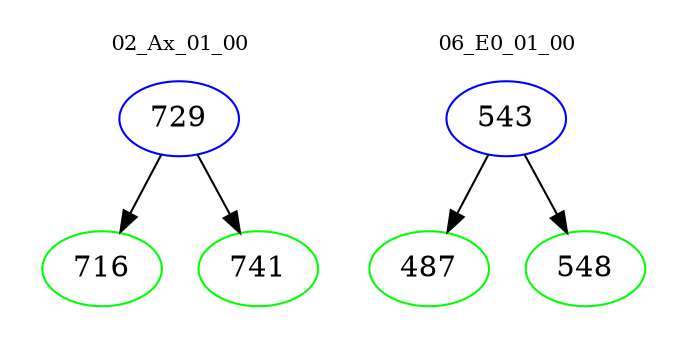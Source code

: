 digraph{
subgraph cluster_0 {
color = white
label = "02_Ax_01_00";
fontsize=10;
T0_729 [label="729", color="blue"]
T0_729 -> T0_716 [color="black"]
T0_716 [label="716", color="green"]
T0_729 -> T0_741 [color="black"]
T0_741 [label="741", color="green"]
}
subgraph cluster_1 {
color = white
label = "06_E0_01_00";
fontsize=10;
T1_543 [label="543", color="blue"]
T1_543 -> T1_487 [color="black"]
T1_487 [label="487", color="green"]
T1_543 -> T1_548 [color="black"]
T1_548 [label="548", color="green"]
}
}

